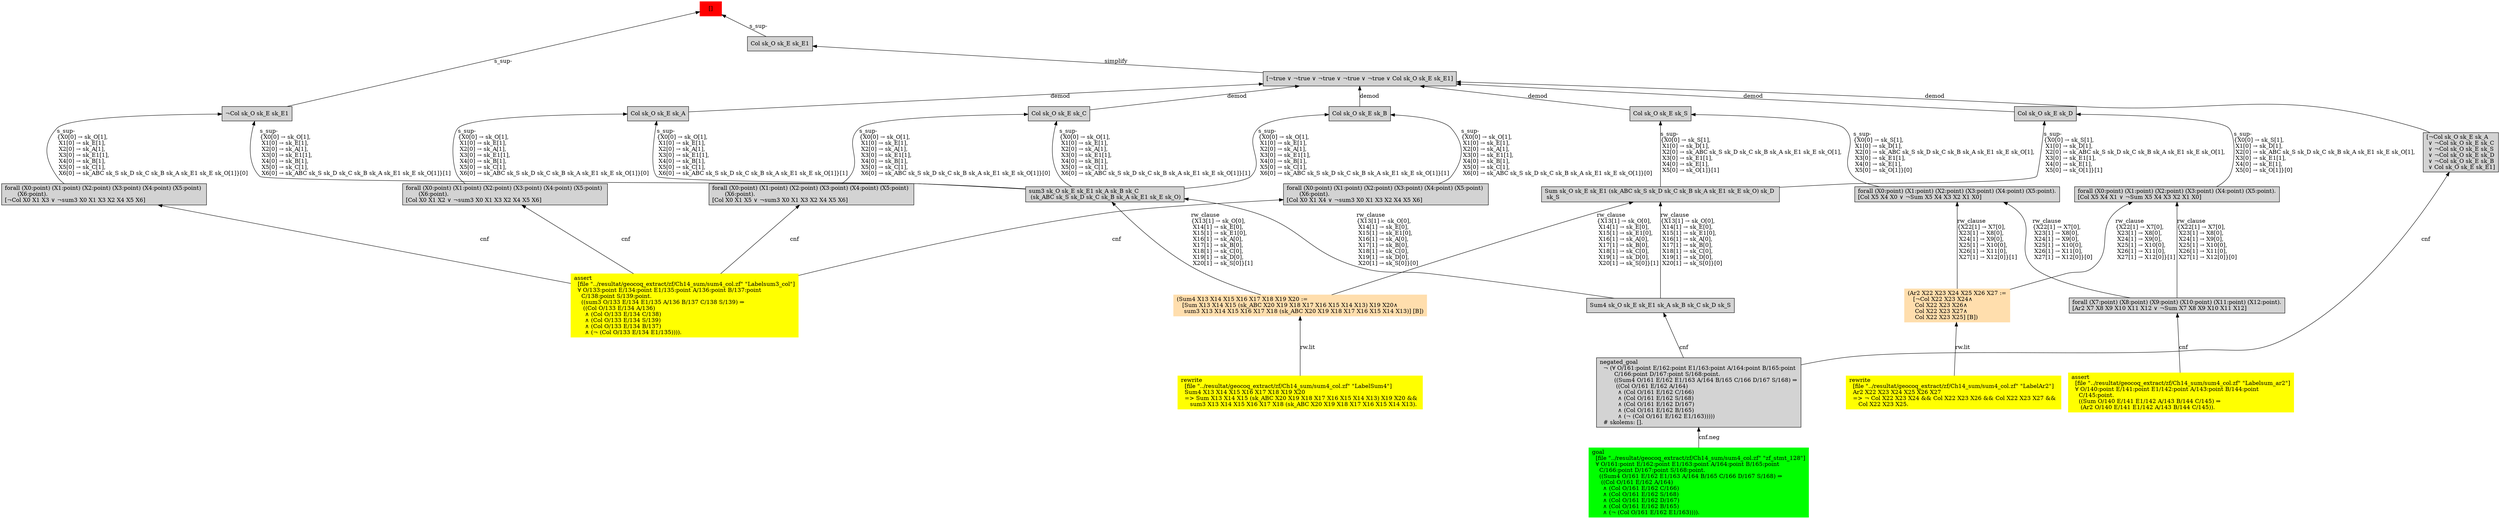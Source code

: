 digraph "unsat_graph" {
  vertex_0 [color=red, label="[]", shape=box, style=filled];
  vertex_0 -> vertex_1 [label="s_sup-\l", dir="back"];
  vertex_1 [shape=box, label="¬Col sk_O sk_E sk_E1\l", style=filled];
  vertex_1 -> vertex_2 [label="s_sup-\l\{X0[0] → sk_O[1], \l X1[0] → sk_E[1], \l X2[0] → sk_A[1], \l X3[0] → sk_E1[1], \l X4[0] → sk_B[1], \l X5[0] → sk_C[1], \l X6[0] → sk_ABC sk_S sk_D sk_C sk_B sk_A sk_E1 sk_E sk_O[1]\}[0]\l", dir="back"];
  vertex_2 [shape=box, label="forall (X0:point) (X1:point) (X2:point) (X3:point) (X4:point) (X5:point) \l       (X6:point).\l[¬Col X0 X1 X3 ∨ ¬sum3 X0 X1 X3 X2 X4 X5 X6]\l", style=filled];
  vertex_2 -> vertex_3 [label="cnf", dir="back"];
  vertex_3 [color=yellow, shape=box, label="assert\l  [file \"../resultat/geocoq_extract/zf/Ch14_sum/sum4_col.zf\" \"Labelsum3_col\"]\l  ∀ O/133:point E/134:point E1/135:point A/136:point B/137:point \l    C/138:point S/139:point.\l    ((sum3 O/133 E/134 E1/135 A/136 B/137 C/138 S/139) ⇒\l     ((Col O/133 E/134 A/136)\l      ∧ (Col O/133 E/134 C/138)\l      ∧ (Col O/133 E/134 S/139)\l      ∧ (Col O/133 E/134 B/137)\l      ∧ (¬ (Col O/133 E/134 E1/135)))).\l", style=filled];
  vertex_1 -> vertex_4 [label="s_sup-\l\{X0[0] → sk_O[1], \l X1[0] → sk_E[1], \l X2[0] → sk_A[1], \l X3[0] → sk_E1[1], \l X4[0] → sk_B[1], \l X5[0] → sk_C[1], \l X6[0] → sk_ABC sk_S sk_D sk_C sk_B sk_A sk_E1 sk_E sk_O[1]\}[1]\l", dir="back"];
  vertex_4 [shape=box, label="sum3 sk_O sk_E sk_E1 sk_A sk_B sk_C \l (sk_ABC sk_S sk_D sk_C sk_B sk_A sk_E1 sk_E sk_O)\l", style=filled];
  vertex_4 -> vertex_5 [label="rw_clause\l\{X13[1] → sk_O[0], \l X14[1] → sk_E[0], \l X15[1] → sk_E1[0], \l X16[1] → sk_A[0], \l X17[1] → sk_B[0], \l X18[1] → sk_C[0], \l X19[1] → sk_D[0], \l X20[1] → sk_S[0]\}[1]\l", dir="back"];
  vertex_5 [color=navajowhite, shape=box, label="(Sum4 X13 X14 X15 X16 X17 X18 X19 X20 :=\l   [Sum X13 X14 X15 (sk_ABC X20 X19 X18 X17 X16 X15 X14 X13) X19 X20∧\l    sum3 X13 X14 X15 X16 X17 X18 (sk_ABC X20 X19 X18 X17 X16 X15 X14 X13)] [B])\l", style=filled];
  vertex_5 -> vertex_6 [label="rw.lit", dir="back"];
  vertex_6 [color=yellow, shape=box, label="rewrite\l  [file \"../resultat/geocoq_extract/zf/Ch14_sum/sum4_col.zf\" \"LabelSum4\"]\l  Sum4 X13 X14 X15 X16 X17 X18 X19 X20\l  =\> Sum X13 X14 X15 (sk_ABC X20 X19 X18 X17 X16 X15 X14 X13) X19 X20 && \l     sum3 X13 X14 X15 X16 X17 X18 (sk_ABC X20 X19 X18 X17 X16 X15 X14 X13).\l", style=filled];
  vertex_4 -> vertex_7 [label="rw_clause\l\{X13[1] → sk_O[0], \l X14[1] → sk_E[0], \l X15[1] → sk_E1[0], \l X16[1] → sk_A[0], \l X17[1] → sk_B[0], \l X18[1] → sk_C[0], \l X19[1] → sk_D[0], \l X20[1] → sk_S[0]\}[0]\l", dir="back"];
  vertex_7 [shape=box, label="Sum4 sk_O sk_E sk_E1 sk_A sk_B sk_C sk_D sk_S\l", style=filled];
  vertex_7 -> vertex_8 [label="cnf", dir="back"];
  vertex_8 [shape=box, label="negated_goal\l  ¬ (∀ O/161:point E/162:point E1/163:point A/164:point B/165:point \l        C/166:point D/167:point S/168:point.\l        ((Sum4 O/161 E/162 E1/163 A/164 B/165 C/166 D/167 S/168) ⇒\l         ((Col O/161 E/162 A/164)\l          ∧ (Col O/161 E/162 C/166)\l          ∧ (Col O/161 E/162 S/168)\l          ∧ (Col O/161 E/162 D/167)\l          ∧ (Col O/161 E/162 B/165)\l          ∧ (¬ (Col O/161 E/162 E1/163)))))\l  # skolems: [].\l", style=filled];
  vertex_8 -> vertex_9 [label="cnf.neg", dir="back"];
  vertex_9 [color=green, shape=box, label="goal\l  [file \"../resultat/geocoq_extract/zf/Ch14_sum/sum4_col.zf\" \"zf_stmt_128\"]\l  ∀ O/161:point E/162:point E1/163:point A/164:point B/165:point \l    C/166:point D/167:point S/168:point.\l    ((Sum4 O/161 E/162 E1/163 A/164 B/165 C/166 D/167 S/168) ⇒\l     ((Col O/161 E/162 A/164)\l      ∧ (Col O/161 E/162 C/166)\l      ∧ (Col O/161 E/162 S/168)\l      ∧ (Col O/161 E/162 D/167)\l      ∧ (Col O/161 E/162 B/165)\l      ∧ (¬ (Col O/161 E/162 E1/163)))).\l", style=filled];
  vertex_0 -> vertex_10 [label="s_sup-\l", dir="back"];
  vertex_10 [shape=box, label="Col sk_O sk_E sk_E1\l", style=filled];
  vertex_10 -> vertex_11 [label="simplify", dir="back"];
  vertex_11 [shape=box, label="[¬true ∨ ¬true ∨ ¬true ∨ ¬true ∨ ¬true ∨ Col sk_O sk_E sk_E1]\l", style=filled];
  vertex_11 -> vertex_12 [label="demod", dir="back"];
  vertex_12 [shape=box, label="Col sk_O sk_E sk_B\l", style=filled];
  vertex_12 -> vertex_13 [label="s_sup-\l\{X0[0] → sk_O[1], \l X1[0] → sk_E[1], \l X2[0] → sk_A[1], \l X3[0] → sk_E1[1], \l X4[0] → sk_B[1], \l X5[0] → sk_C[1], \l X6[0] → sk_ABC sk_S sk_D sk_C sk_B sk_A sk_E1 sk_E sk_O[1]\}[0]\l", dir="back"];
  vertex_13 [shape=box, label="forall (X0:point) (X1:point) (X2:point) (X3:point) (X4:point) (X5:point) \l       (X6:point).\l[Col X0 X1 X4 ∨ ¬sum3 X0 X1 X3 X2 X4 X5 X6]\l", style=filled];
  vertex_13 -> vertex_3 [label="cnf", dir="back"];
  vertex_12 -> vertex_4 [label="s_sup-\l\{X0[0] → sk_O[1], \l X1[0] → sk_E[1], \l X2[0] → sk_A[1], \l X3[0] → sk_E1[1], \l X4[0] → sk_B[1], \l X5[0] → sk_C[1], \l X6[0] → sk_ABC sk_S sk_D sk_C sk_B sk_A sk_E1 sk_E sk_O[1]\}[1]\l", dir="back"];
  vertex_11 -> vertex_14 [label="demod", dir="back"];
  vertex_14 [shape=box, label="Col sk_O sk_E sk_D\l", style=filled];
  vertex_14 -> vertex_15 [label="s_sup-\l\{X0[0] → sk_S[1], \l X1[0] → sk_D[1], \l X2[0] → sk_ABC sk_S sk_D sk_C sk_B sk_A sk_E1 sk_E sk_O[1], \l X3[0] → sk_E1[1], \l X4[0] → sk_E[1], \l X5[0] → sk_O[1]\}[0]\l", dir="back"];
  vertex_15 [shape=box, label="forall (X0:point) (X1:point) (X2:point) (X3:point) (X4:point) (X5:point).\l[Col X5 X4 X1 ∨ ¬Sum X5 X4 X3 X2 X1 X0]\l", style=filled];
  vertex_15 -> vertex_16 [label="rw_clause\l\{X22[1] → X7[0], \l X23[1] → X8[0], \l X24[1] → X9[0], \l X25[1] → X10[0], \l X26[1] → X11[0], \l X27[1] → X12[0]\}[1]\l", dir="back"];
  vertex_16 [color=navajowhite, shape=box, label="(Ar2 X22 X23 X24 X25 X26 X27 :=\l   [¬Col X22 X23 X24∧\l    Col X22 X23 X26∧\l    Col X22 X23 X27∧\l    Col X22 X23 X25] [B])\l", style=filled];
  vertex_16 -> vertex_17 [label="rw.lit", dir="back"];
  vertex_17 [color=yellow, shape=box, label="rewrite\l  [file \"../resultat/geocoq_extract/zf/Ch14_sum/sum4_col.zf\" \"LabelAr2\"]\l  Ar2 X22 X23 X24 X25 X26 X27\l  =\> ¬ Col X22 X23 X24 && Col X22 X23 X26 && Col X22 X23 X27 && \l     Col X22 X23 X25.\l", style=filled];
  vertex_15 -> vertex_18 [label="rw_clause\l\{X22[1] → X7[0], \l X23[1] → X8[0], \l X24[1] → X9[0], \l X25[1] → X10[0], \l X26[1] → X11[0], \l X27[1] → X12[0]\}[0]\l", dir="back"];
  vertex_18 [shape=box, label="forall (X7:point) (X8:point) (X9:point) (X10:point) (X11:point) (X12:point).\l[Ar2 X7 X8 X9 X10 X11 X12 ∨ ¬Sum X7 X8 X9 X10 X11 X12]\l", style=filled];
  vertex_18 -> vertex_19 [label="cnf", dir="back"];
  vertex_19 [color=yellow, shape=box, label="assert\l  [file \"../resultat/geocoq_extract/zf/Ch14_sum/sum4_col.zf\" \"Labelsum_ar2\"]\l  ∀ O/140:point E/141:point E1/142:point A/143:point B/144:point \l    C/145:point.\l    ((Sum O/140 E/141 E1/142 A/143 B/144 C/145) ⇒\l     (Ar2 O/140 E/141 E1/142 A/143 B/144 C/145)).\l", style=filled];
  vertex_14 -> vertex_20 [label="s_sup-\l\{X0[0] → sk_S[1], \l X1[0] → sk_D[1], \l X2[0] → sk_ABC sk_S sk_D sk_C sk_B sk_A sk_E1 sk_E sk_O[1], \l X3[0] → sk_E1[1], \l X4[0] → sk_E[1], \l X5[0] → sk_O[1]\}[1]\l", dir="back"];
  vertex_20 [shape=box, label="Sum sk_O sk_E sk_E1 (sk_ABC sk_S sk_D sk_C sk_B sk_A sk_E1 sk_E sk_O) sk_D \l sk_S\l", style=filled];
  vertex_20 -> vertex_5 [label="rw_clause\l\{X13[1] → sk_O[0], \l X14[1] → sk_E[0], \l X15[1] → sk_E1[0], \l X16[1] → sk_A[0], \l X17[1] → sk_B[0], \l X18[1] → sk_C[0], \l X19[1] → sk_D[0], \l X20[1] → sk_S[0]\}[1]\l", dir="back"];
  vertex_20 -> vertex_7 [label="rw_clause\l\{X13[1] → sk_O[0], \l X14[1] → sk_E[0], \l X15[1] → sk_E1[0], \l X16[1] → sk_A[0], \l X17[1] → sk_B[0], \l X18[1] → sk_C[0], \l X19[1] → sk_D[0], \l X20[1] → sk_S[0]\}[0]\l", dir="back"];
  vertex_11 -> vertex_21 [label="demod", dir="back"];
  vertex_21 [shape=box, label="Col sk_O sk_E sk_S\l", style=filled];
  vertex_21 -> vertex_22 [label="s_sup-\l\{X0[0] → sk_S[1], \l X1[0] → sk_D[1], \l X2[0] → sk_ABC sk_S sk_D sk_C sk_B sk_A sk_E1 sk_E sk_O[1], \l X3[0] → sk_E1[1], \l X4[0] → sk_E[1], \l X5[0] → sk_O[1]\}[0]\l", dir="back"];
  vertex_22 [shape=box, label="forall (X0:point) (X1:point) (X2:point) (X3:point) (X4:point) (X5:point).\l[Col X5 X4 X0 ∨ ¬Sum X5 X4 X3 X2 X1 X0]\l", style=filled];
  vertex_22 -> vertex_16 [label="rw_clause\l\{X22[1] → X7[0], \l X23[1] → X8[0], \l X24[1] → X9[0], \l X25[1] → X10[0], \l X26[1] → X11[0], \l X27[1] → X12[0]\}[1]\l", dir="back"];
  vertex_22 -> vertex_18 [label="rw_clause\l\{X22[1] → X7[0], \l X23[1] → X8[0], \l X24[1] → X9[0], \l X25[1] → X10[0], \l X26[1] → X11[0], \l X27[1] → X12[0]\}[0]\l", dir="back"];
  vertex_21 -> vertex_20 [label="s_sup-\l\{X0[0] → sk_S[1], \l X1[0] → sk_D[1], \l X2[0] → sk_ABC sk_S sk_D sk_C sk_B sk_A sk_E1 sk_E sk_O[1], \l X3[0] → sk_E1[1], \l X4[0] → sk_E[1], \l X5[0] → sk_O[1]\}[1]\l", dir="back"];
  vertex_11 -> vertex_23 [label="demod", dir="back"];
  vertex_23 [shape=box, label="Col sk_O sk_E sk_C\l", style=filled];
  vertex_23 -> vertex_24 [label="s_sup-\l\{X0[0] → sk_O[1], \l X1[0] → sk_E[1], \l X2[0] → sk_A[1], \l X3[0] → sk_E1[1], \l X4[0] → sk_B[1], \l X5[0] → sk_C[1], \l X6[0] → sk_ABC sk_S sk_D sk_C sk_B sk_A sk_E1 sk_E sk_O[1]\}[0]\l", dir="back"];
  vertex_24 [shape=box, label="forall (X0:point) (X1:point) (X2:point) (X3:point) (X4:point) (X5:point) \l       (X6:point).\l[Col X0 X1 X5 ∨ ¬sum3 X0 X1 X3 X2 X4 X5 X6]\l", style=filled];
  vertex_24 -> vertex_3 [label="cnf", dir="back"];
  vertex_23 -> vertex_4 [label="s_sup-\l\{X0[0] → sk_O[1], \l X1[0] → sk_E[1], \l X2[0] → sk_A[1], \l X3[0] → sk_E1[1], \l X4[0] → sk_B[1], \l X5[0] → sk_C[1], \l X6[0] → sk_ABC sk_S sk_D sk_C sk_B sk_A sk_E1 sk_E sk_O[1]\}[1]\l", dir="back"];
  vertex_11 -> vertex_25 [label="demod", dir="back"];
  vertex_25 [shape=box, label="Col sk_O sk_E sk_A\l", style=filled];
  vertex_25 -> vertex_26 [label="s_sup-\l\{X0[0] → sk_O[1], \l X1[0] → sk_E[1], \l X2[0] → sk_A[1], \l X3[0] → sk_E1[1], \l X4[0] → sk_B[1], \l X5[0] → sk_C[1], \l X6[0] → sk_ABC sk_S sk_D sk_C sk_B sk_A sk_E1 sk_E sk_O[1]\}[0]\l", dir="back"];
  vertex_26 [shape=box, label="forall (X0:point) (X1:point) (X2:point) (X3:point) (X4:point) (X5:point) \l       (X6:point).\l[Col X0 X1 X2 ∨ ¬sum3 X0 X1 X3 X2 X4 X5 X6]\l", style=filled];
  vertex_26 -> vertex_3 [label="cnf", dir="back"];
  vertex_25 -> vertex_4 [label="s_sup-\l\{X0[0] → sk_O[1], \l X1[0] → sk_E[1], \l X2[0] → sk_A[1], \l X3[0] → sk_E1[1], \l X4[0] → sk_B[1], \l X5[0] → sk_C[1], \l X6[0] → sk_ABC sk_S sk_D sk_C sk_B sk_A sk_E1 sk_E sk_O[1]\}[1]\l", dir="back"];
  vertex_11 -> vertex_27 [label="demod", dir="back"];
  vertex_27 [shape=box, label="[¬Col sk_O sk_E sk_A\l ∨ ¬Col sk_O sk_E sk_C\l ∨ ¬Col sk_O sk_E sk_S\l ∨ ¬Col sk_O sk_E sk_D\l ∨ ¬Col sk_O sk_E sk_B\l ∨ Col sk_O sk_E sk_E1]\l", style=filled];
  vertex_27 -> vertex_8 [label="cnf", dir="back"];
  }


